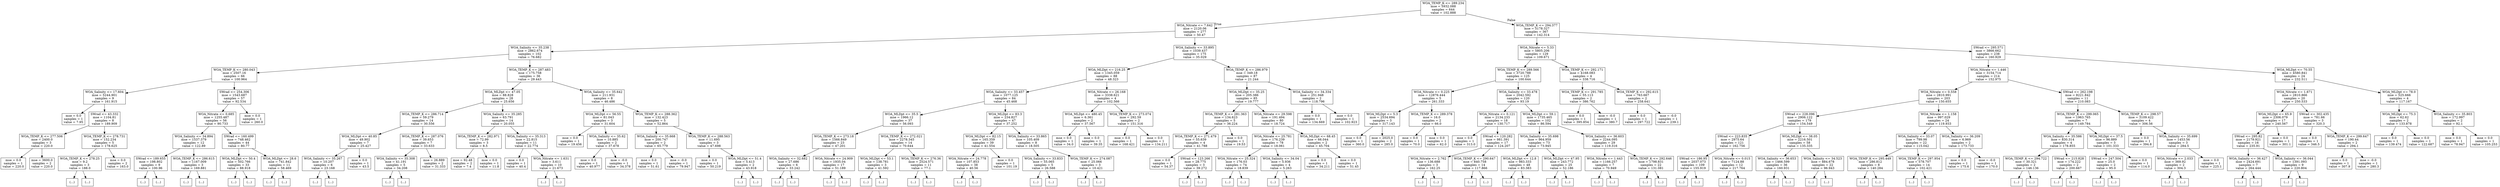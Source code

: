 digraph Tree {
node [shape=box] ;
0 [label="WOA_TEMP_K <= 289.234\nmse = 5932.088\nsamples = 644\nvalue = 102.888"] ;
1 [label="WOA_Nitrate <= 7.642\nmse = 2120.06\nsamples = 277\nvalue = 50.47"] ;
0 -> 1 [labeldistance=2.5, labelangle=45, headlabel="True"] ;
2 [label="WOA_Salinity <= 35.238\nmse = 2862.674\nsamples = 102\nvalue = 76.682"] ;
1 -> 2 ;
3 [label="WOA_TEMP_K <= 280.043\nmse = 2507.16\nsamples = 66\nvalue = 100.964"] ;
2 -> 3 ;
4 [label="WOA_Salinity <= 17.604\nmse = 5244.901\nsamples = 9\nvalue = 161.915"] ;
3 -> 4 ;
5 [label="mse = 0.0\nsamples = 1\nvalue = 7.95"] ;
4 -> 5 ;
6 [label="SWrad <= 43.332\nmse = 1104.81\nsamples = 8\nvalue = 189.909"] ;
4 -> 6 ;
7 [label="WOA_TEMP_K <= 277.506\nmse = 2400.0\nsamples = 3\nvalue = 220.0"] ;
6 -> 7 ;
8 [label="mse = 0.0\nsamples = 1\nvalue = 220.0"] ;
7 -> 8 ;
9 [label="mse = 3600.0\nsamples = 2\nvalue = 220.0"] ;
7 -> 9 ;
10 [label="WOA_TEMP_K <= 278.731\nmse = 152.234\nsamples = 5\nvalue = 178.625"] ;
6 -> 10 ;
11 [label="WOA_TEMP_K <= 278.25\nmse = 9.2\nsamples = 3\nvalue = 188.0"] ;
10 -> 11 ;
12 [label="(...)"] ;
11 -> 12 ;
15 [label="(...)"] ;
11 -> 15 ;
16 [label="mse = 0.0\nsamples = 2\nvalue = 163.0"] ;
10 -> 16 ;
17 [label="SWrad <= 254.306\nmse = 1543.687\nsamples = 57\nvalue = 92.534"] ;
3 -> 17 ;
18 [label="WOA_Nitrate <= 0.685\nmse = 1255.487\nsamples = 56\nvalue = 90.733"] ;
17 -> 18 ;
19 [label="WOA_Salinity <= 34.894\nmse = 1537.379\nsamples = 12\nvalue = 122.89"] ;
18 -> 19 ;
20 [label="SWrad <= 189.655\nmse = 198.802\nsamples = 9\nvalue = 100.96"] ;
19 -> 20 ;
21 [label="(...)"] ;
20 -> 21 ;
30 [label="(...)"] ;
20 -> 30 ;
37 [label="WOA_TEMP_K <= 286.615\nmse = 1167.009\nsamples = 3\nvalue = 169.881"] ;
19 -> 37 ;
38 [label="(...)"] ;
37 -> 38 ;
39 [label="(...)"] ;
37 -> 39 ;
40 [label="SWrad <= 160.499\nmse = 748.462\nsamples = 44\nvalue = 80.77"] ;
18 -> 40 ;
41 [label="WOA_MLDpt <= 50.4\nmse = 502.766\nsamples = 33\nvalue = 88.918"] ;
40 -> 41 ;
42 [label="(...)"] ;
41 -> 42 ;
69 [label="(...)"] ;
41 -> 69 ;
92 [label="WOA_MLDpt <= 28.6\nmse = 741.842\nsamples = 11\nvalue = 58.469"] ;
40 -> 92 ;
93 [label="(...)"] ;
92 -> 93 ;
102 [label="(...)"] ;
92 -> 102 ;
113 [label="mse = 0.0\nsamples = 1\nvalue = 260.0"] ;
17 -> 113 ;
114 [label="WOA_TEMP_K <= 287.483\nmse = 175.758\nsamples = 36\nvalue = 29.443"] ;
2 -> 114 ;
115 [label="WOA_MLDpt <= 47.05\nmse = 88.828\nsamples = 28\nvalue = 25.656"] ;
114 -> 115 ;
116 [label="WOA_TEMP_K <= 286.714\nmse = 59.279\nsamples = 14\nvalue = 30.556"] ;
115 -> 116 ;
117 [label="WOA_MLDpt <= 40.85\nmse = 49.902\nsamples = 7\nvalue = 25.427"] ;
116 -> 117 ;
118 [label="WOA_Salinity <= 35.267\nmse = 10.207\nsamples = 6\nvalue = 23.168"] ;
117 -> 118 ;
119 [label="(...)"] ;
118 -> 119 ;
120 [label="(...)"] ;
118 -> 120 ;
127 [label="mse = 0.0\nsamples = 1\nvalue = 43.5"] ;
117 -> 127 ;
128 [label="WOA_TEMP_K <= 287.076\nmse = 39.653\nsamples = 7\nvalue = 33.633"] ;
116 -> 128 ;
129 [label="WOA_Salinity <= 35.308\nmse = 41.191\nsamples = 5\nvalue = 34.208"] ;
128 -> 129 ;
130 [label="(...)"] ;
129 -> 130 ;
131 [label="(...)"] ;
129 -> 131 ;
132 [label="mse = 26.889\nsamples = 2\nvalue = 31.333"] ;
128 -> 132 ;
133 [label="WOA_Salinity <= 35.285\nmse = 63.791\nsamples = 14\nvalue = 20.055"] ;
115 -> 133 ;
134 [label="WOA_TEMP_K <= 282.971\nmse = 72.99\nsamples = 3\nvalue = 8.5"] ;
133 -> 134 ;
135 [label="mse = 92.48\nsamples = 2\nvalue = 7.4"] ;
134 -> 135 ;
136 [label="mse = 0.0\nsamples = 1\nvalue = 11.8"] ;
134 -> 136 ;
137 [label="WOA_Salinity <= 35.313\nmse = 22.815\nsamples = 11\nvalue = 22.774"] ;
133 -> 137 ;
138 [label="mse = 0.0\nsamples = 1\nvalue = 40.4"] ;
137 -> 138 ;
139 [label="WOA_Nitrate <= 1.631\nmse = 3.611\nsamples = 10\nvalue = 21.673"] ;
137 -> 139 ;
140 [label="(...)"] ;
139 -> 140 ;
141 [label="(...)"] ;
139 -> 141 ;
144 [label="WOA_Salinity <= 35.642\nmse = 211.931\nsamples = 8\nvalue = 46.486"] ;
114 -> 144 ;
145 [label="WOA_MLDpt <= 56.55\nmse = 81.043\nsamples = 3\nvalue = 31.604"] ;
144 -> 145 ;
146 [label="mse = 0.0\nsamples = 1\nvalue = 19.456"] ;
145 -> 146 ;
147 [label="WOA_Salinity <= 35.62\nmse = 10.885\nsamples = 2\nvalue = 37.678"] ;
145 -> 147 ;
148 [label="mse = 0.0\nsamples = 1\nvalue = 40.977"] ;
147 -> 148 ;
149 [label="mse = -0.0\nsamples = 1\nvalue = 34.378"] ;
147 -> 149 ;
150 [label="WOA_TEMP_K <= 288.362\nmse = 132.423\nsamples = 5\nvalue = 52.864"] ;
144 -> 150 ;
151 [label="WOA_Salinity <= 35.668\nmse = 200.747\nsamples = 2\nvalue = 65.779"] ;
150 -> 151 ;
152 [label="mse = 0.0\nsamples = 1\nvalue = 51.61"] ;
151 -> 152 ;
153 [label="mse = -0.0\nsamples = 1\nvalue = 79.947"] ;
151 -> 153 ;
154 [label="WOA_TEMP_K <= 288.563\nmse = 11.695\nsamples = 3\nvalue = 47.698"] ;
150 -> 154 ;
155 [label="mse = 0.0\nsamples = 1\nvalue = 50.219"] ;
154 -> 155 ;
156 [label="WOA_MLDpt <= 51.4\nmse = 5.413\nsamples = 2\nvalue = 43.918"] ;
154 -> 156 ;
157 [label="(...)"] ;
156 -> 157 ;
158 [label="(...)"] ;
156 -> 158 ;
159 [label="WOA_Salinity <= 33.895\nmse = 1039.437\nsamples = 175\nvalue = 35.029"] ;
1 -> 159 ;
160 [label="WOA_MLDpt <= 216.25\nmse = 1345.059\nsamples = 88\nvalue = 48.323"] ;
159 -> 160 ;
161 [label="WOA_Salinity <= 33.457\nmse = 1077.125\nsamples = 84\nvalue = 45.468"] ;
160 -> 161 ;
162 [label="WOA_MLDpt <= 35.5\nmse = 1966.12\nsamples = 37\nvalue = 56.093"] ;
161 -> 162 ;
163 [label="WOA_TEMP_K <= 273.18\nmse = 1566.849\nsamples = 23\nvalue = 47.201"] ;
162 -> 163 ;
164 [label="WOA_Salinity <= 32.682\nmse = 27.686\nsamples = 6\nvalue = 33.242"] ;
163 -> 164 ;
165 [label="(...)"] ;
164 -> 165 ;
166 [label="(...)"] ;
164 -> 166 ;
167 [label="WOA_Nitrate <= 24.909\nmse = 1935.04\nsamples = 17\nvalue = 51.189"] ;
163 -> 167 ;
168 [label="(...)"] ;
167 -> 168 ;
173 [label="(...)"] ;
167 -> 173 ;
174 [label="WOA_TEMP_K <= 272.021\nmse = 2278.345\nsamples = 14\nvalue = 70.644"] ;
162 -> 174 ;
175 [label="WOA_MLDpt <= 53.1\nmse = 138.781\nsamples = 3\nvalue = 41.592"] ;
174 -> 175 ;
176 [label="(...)"] ;
175 -> 176 ;
177 [label="(...)"] ;
175 -> 177 ;
178 [label="WOA_TEMP_K <= 276.36\nmse = 2524.571\nsamples = 11\nvalue = 77.1"] ;
174 -> 178 ;
179 [label="(...)"] ;
178 -> 179 ;
184 [label="(...)"] ;
178 -> 184 ;
185 [label="WOA_MLDpt <= 83.3\nmse = 234.827\nsamples = 47\nvalue = 37.252"] ;
161 -> 185 ;
186 [label="WOA_MLDpt <= 82.15\nmse = 165.359\nsamples = 39\nvalue = 41.554"] ;
185 -> 186 ;
187 [label="WOA_Nitrate <= 24.778\nmse = 107.853\nsamples = 38\nvalue = 40.56"] ;
186 -> 187 ;
188 [label="(...)"] ;
187 -> 188 ;
215 [label="(...)"] ;
187 -> 215 ;
258 [label="mse = 0.0\nsamples = 1\nvalue = 101.19"] ;
186 -> 258 ;
259 [label="WOA_Salinity <= 33.865\nmse = 105.409\nsamples = 8\nvalue = 18.505"] ;
185 -> 259 ;
260 [label="WOA_Salinity <= 33.833\nmse = 55.065\nsamples = 5\nvalue = 26.588"] ;
259 -> 260 ;
261 [label="(...)"] ;
260 -> 261 ;
266 [label="(...)"] ;
260 -> 266 ;
269 [label="WOA_TEMP_K <= 274.087\nmse = 25.066\nsamples = 3\nvalue = 10.421"] ;
259 -> 269 ;
270 [label="(...)"] ;
269 -> 270 ;
271 [label="(...)"] ;
269 -> 271 ;
272 [label="WOA_Nitrate <= 26.168\nmse = 3338.621\nsamples = 4\nvalue = 102.566"] ;
160 -> 272 ;
273 [label="WOA_MLDpt <= 480.45\nmse = 6.361\nsamples = 2\nvalue = 37.567"] ;
272 -> 273 ;
274 [label="mse = 0.0\nsamples = 1\nvalue = 34.0"] ;
273 -> 274 ;
275 [label="mse = 0.0\nsamples = 1\nvalue = 39.35"] ;
273 -> 275 ;
276 [label="WOA_TEMP_K <= 273.074\nmse = 292.59\nsamples = 2\nvalue = 151.316"] ;
272 -> 276 ;
277 [label="mse = 0.0\nsamples = 1\nvalue = 168.421"] ;
276 -> 277 ;
278 [label="mse = 0.0\nsamples = 1\nvalue = 134.211"] ;
276 -> 278 ;
279 [label="WOA_TEMP_K <= 286.979\nmse = 349.18\nsamples = 87\nvalue = 21.244"] ;
159 -> 279 ;
280 [label="WOA_MLDpt <= 35.25\nmse = 205.386\nsamples = 85\nvalue = 19.777"] ;
279 -> 280 ;
281 [label="WOA_TEMP_K <= 281.363\nmse = 134.623\nsamples = 5\nvalue = 36.224"] ;
280 -> 281 ;
282 [label="WOA_TEMP_K <= 271.479\nmse = 55.639\nsamples = 4\nvalue = 41.788"] ;
281 -> 282 ;
283 [label="mse = 0.0\nsamples = 1\nvalue = 54.37"] ;
282 -> 283 ;
284 [label="SWrad <= 123.266\nmse = 28.775\nsamples = 3\nvalue = 39.272"] ;
282 -> 284 ;
285 [label="(...)"] ;
284 -> 285 ;
286 [label="(...)"] ;
284 -> 286 ;
289 [label="mse = 0.0\nsamples = 1\nvalue = 19.53"] ;
281 -> 289 ;
290 [label="WOA_Nitrate <= 29.598\nmse = 191.494\nsamples = 80\nvalue = 18.724"] ;
280 -> 290 ;
291 [label="WOA_Nitrate <= 25.781\nmse = 176.239\nsamples = 78\nvalue = 18.061"] ;
290 -> 291 ;
292 [label="WOA_Nitrate <= 25.324\nmse = 176.03\nsamples = 74\nvalue = 18.839"] ;
291 -> 292 ;
293 [label="(...)"] ;
292 -> 293 ;
378 [label="(...)"] ;
292 -> 378 ;
379 [label="WOA_Salinity <= 34.04\nmse = 5.936\nsamples = 4\nvalue = 5.263"] ;
291 -> 379 ;
380 [label="(...)"] ;
379 -> 380 ;
381 [label="(...)"] ;
379 -> 381 ;
384 [label="WOA_MLDpt <= 68.45\nmse = 66.044\nsamples = 2\nvalue = 45.704"] ;
290 -> 384 ;
385 [label="mse = 0.0\nsamples = 1\nvalue = 34.211"] ;
384 -> 385 ;
386 [label="mse = 0.0\nsamples = 1\nvalue = 51.45"] ;
384 -> 386 ;
387 [label="WOA_Salinity <= 34.334\nmse = 251.948\nsamples = 2\nvalue = 118.796"] ;
279 -> 387 ;
388 [label="mse = 0.0\nsamples = 1\nvalue = 134.669"] ;
387 -> 388 ;
389 [label="mse = 0.0\nsamples = 1\nvalue = 102.923"] ;
387 -> 389 ;
390 [label="WOA_TEMP_K <= 294.377\nmse = 5178.327\nsamples = 367\nvalue = 142.314"] ;
0 -> 390 [labeldistance=2.5, labelangle=-45, headlabel="False"] ;
391 [label="WOA_Nitrate <= 5.33\nmse = 5805.206\nsamples = 129\nvalue = 109.671"] ;
390 -> 391 ;
392 [label="WOA_TEMP_K <= 289.566\nmse = 3720.788\nsamples = 125\nvalue = 100.644"] ;
391 -> 392 ;
393 [label="WOA_Nitrate <= 0.225\nmse = 12876.444\nsamples = 5\nvalue = 261.333"] ;
392 -> 393 ;
394 [label="WOA_MLDpt <= 5.3\nmse = 2534.694\nsamples = 3\nvalue = 317.143"] ;
393 -> 394 ;
395 [label="mse = 0.0\nsamples = 1\nvalue = 360.0"] ;
394 -> 395 ;
396 [label="mse = 2025.0\nsamples = 2\nvalue = 285.0"] ;
394 -> 396 ;
397 [label="WOA_TEMP_K <= 289.378\nmse = 16.0\nsamples = 2\nvalue = 66.0"] ;
393 -> 397 ;
398 [label="mse = 0.0\nsamples = 1\nvalue = 70.0"] ;
397 -> 398 ;
399 [label="mse = 0.0\nsamples = 1\nvalue = 62.0"] ;
397 -> 399 ;
400 [label="WOA_Salinity <= 33.478\nmse = 2042.592\nsamples = 120\nvalue = 93.19"] ;
392 -> 400 ;
401 [label="WOA_Nitrate <= 0.121\nmse = 2134.233\nsamples = 18\nvalue = 130.717"] ;
400 -> 401 ;
402 [label="mse = 0.0\nsamples = 1\nvalue = 313.0"] ;
401 -> 402 ;
403 [label="SWrad <= 120.282\nmse = 981.391\nsamples = 17\nvalue = 124.207"] ;
401 -> 403 ;
404 [label="WOA_Nitrate <= 2.762\nmse = 136.688\nsamples = 3\nvalue = 162.25"] ;
403 -> 404 ;
405 [label="(...)"] ;
404 -> 405 ;
406 [label="(...)"] ;
404 -> 406 ;
407 [label="WOA_TEMP_K <= 290.647\nmse = 840.758\nsamples = 14\nvalue = 117.866"] ;
403 -> 407 ;
408 [label="(...)"] ;
407 -> 408 ;
415 [label="(...)"] ;
407 -> 415 ;
434 [label="WOA_MLDpt <= 59.1\nmse = 1735.465\nsamples = 102\nvalue = 86.594"] ;
400 -> 434 ;
435 [label="WOA_Salinity <= 35.698\nmse = 964.959\nsamples = 73\nvalue = 73.945"] ;
434 -> 435 ;
436 [label="WOA_MLDpt <= 12.8\nmse = 983.333\nsamples = 48\nvalue = 83.383"] ;
435 -> 436 ;
437 [label="(...)"] ;
436 -> 437 ;
452 [label="(...)"] ;
436 -> 452 ;
515 [label="WOA_MLDpt <= 47.95\nmse = 243.772\nsamples = 25\nvalue = 52.186"] ;
435 -> 515 ;
516 [label="(...)"] ;
515 -> 516 ;
529 [label="(...)"] ;
515 -> 529 ;
556 [label="WOA_Salinity <= 36.603\nmse = 2244.095\nsamples = 29\nvalue = 119.316"] ;
434 -> 556 ;
557 [label="WOA_Nitrate <= 1.443\nmse = 1166.257\nsamples = 7\nvalue = 70.949"] ;
556 -> 557 ;
558 [label="(...)"] ;
557 -> 558 ;
563 [label="(...)"] ;
557 -> 563 ;
564 [label="WOA_TEMP_K <= 292.646\nmse = 1798.831\nsamples = 22\nvalue = 131.081"] ;
556 -> 564 ;
565 [label="(...)"] ;
564 -> 565 ;
570 [label="(...)"] ;
564 -> 570 ;
581 [label="WOA_TEMP_K <= 292.171\nmse = 4168.083\nsamples = 4\nvalue = 338.716"] ;
391 -> 581 ;
582 [label="WOA_TEMP_K <= 291.785\nmse = 55.113\nsamples = 2\nvalue = 386.762"] ;
581 -> 582 ;
583 [label="mse = 0.0\nsamples = 1\nvalue = 395.854"] ;
582 -> 583 ;
584 [label="mse = -0.0\nsamples = 1\nvalue = 380.7"] ;
582 -> 584 ;
585 [label="WOA_TEMP_K <= 292.615\nmse = 763.667\nsamples = 2\nvalue = 258.641"] ;
581 -> 585 ;
586 [label="mse = 0.0\nsamples = 1\nvalue = 297.722"] ;
585 -> 586 ;
587 [label="mse = -0.0\nsamples = 1\nvalue = 239.1"] ;
585 -> 587 ;
588 [label="SWrad <= 295.571\nmse = 3866.662\nsamples = 238\nvalue = 160.929"] ;
390 -> 588 ;
589 [label="WOA_Nitrate <= 1.446\nmse = 3154.714\nsamples = 214\nvalue = 152.975"] ;
588 -> 589 ;
590 [label="WOA_Nitrate <= 0.558\nmse = 2810.991\nsamples = 203\nvalue = 150.655"] ;
589 -> 590 ;
591 [label="SWrad <= 228.096\nmse = 2906.122\nsamples = 179\nvalue = 154.549"] ;
590 -> 591 ;
592 [label="SWrad <= 223.835\nmse = 2975.64\nsamples = 121\nvalue = 162.756"] ;
591 -> 592 ;
593 [label="SWrad <= 186.95\nmse = 2037.073\nsamples = 109\nvalue = 155.919"] ;
592 -> 593 ;
594 [label="(...)"] ;
593 -> 594 ;
671 [label="(...)"] ;
593 -> 671 ;
740 [label="WOA_Nitrate <= 0.015\nmse = 7124.88\nsamples = 12\nvalue = 217.764"] ;
592 -> 740 ;
741 [label="(...)"] ;
740 -> 741 ;
742 [label="(...)"] ;
740 -> 742 ;
757 [label="WOA_MLDpt <= 38.05\nmse = 2216.501\nsamples = 58\nvalue = 135.335"] ;
591 -> 757 ;
758 [label="WOA_Salinity <= 36.653\nmse = 1466.599\nsamples = 36\nvalue = 160.931"] ;
757 -> 758 ;
759 [label="(...)"] ;
758 -> 759 ;
810 [label="(...)"] ;
758 -> 810 ;
811 [label="WOA_Salinity <= 34.523\nmse = 884.678\nsamples = 22\nvalue = 96.943"] ;
757 -> 811 ;
812 [label="(...)"] ;
811 -> 812 ;
823 [label="(...)"] ;
811 -> 823 ;
854 [label="WOA_Nitrate <= 1.158\nmse = 997.029\nsamples = 24\nvalue = 119.933"] ;
590 -> 854 ;
855 [label="WOA_Salinity <= 33.07\nmse = 799.98\nsamples = 22\nvalue = 115.042"] ;
854 -> 855 ;
856 [label="WOA_TEMP_K <= 295.449\nmse = 286.812\nsamples = 8\nvalue = 140.284"] ;
855 -> 856 ;
857 [label="(...)"] ;
856 -> 857 ;
860 [label="(...)"] ;
856 -> 860 ;
867 [label="WOA_TEMP_K <= 297.954\nmse = 578.707\nsamples = 14\nvalue = 102.421"] ;
855 -> 867 ;
868 [label="(...)"] ;
867 -> 868 ;
883 [label="(...)"] ;
867 -> 883 ;
892 [label="WOA_Salinity <= 36.209\nmse = 6.969\nsamples = 2\nvalue = 173.733"] ;
854 -> 892 ;
893 [label="mse = 0.0\nsamples = 1\nvalue = 175.6"] ;
892 -> 893 ;
894 [label="mse = -0.0\nsamples = 1\nvalue = 170.0"] ;
892 -> 894 ;
895 [label="SWrad <= 262.198\nmse = 8221.842\nsamples = 11\nvalue = 210.083"] ;
589 -> 895 ;
896 [label="WOA_TEMP_K <= 299.065\nmse = 1963.765\nsamples = 7\nvalue = 149.784"] ;
895 -> 896 ;
897 [label="WOA_Salinity <= 35.586\nmse = 830.314\nsamples = 4\nvalue = 178.855"] ;
896 -> 897 ;
898 [label="WOA_TEMP_K <= 294.722\nmse = 30.321\nsamples = 2\nvalue = 146.136"] ;
897 -> 898 ;
899 [label="(...)"] ;
898 -> 899 ;
900 [label="(...)"] ;
898 -> 900 ;
901 [label="SWrad <= 215.828\nmse = 174.222\nsamples = 2\nvalue = 200.667"] ;
897 -> 901 ;
902 [label="(...)"] ;
901 -> 902 ;
903 [label="(...)"] ;
901 -> 903 ;
904 [label="WOA_MLDpt <= 37.5\nmse = 96.889\nsamples = 3\nvalue = 101.333"] ;
896 -> 904 ;
905 [label="SWrad <= 247.504\nmse = 25.0\nsamples = 2\nvalue = 95.0"] ;
904 -> 905 ;
906 [label="(...)"] ;
905 -> 906 ;
907 [label="(...)"] ;
905 -> 907 ;
908 [label="mse = 0.0\nsamples = 1\nvalue = 114.0"] ;
904 -> 908 ;
909 [label="WOA_TEMP_K <= 298.57\nmse = 3109.422\nsamples = 4\nvalue = 306.56"] ;
895 -> 909 ;
910 [label="mse = 0.0\nsamples = 1\nvalue = 394.8"] ;
909 -> 910 ;
911 [label="WOA_Salinity <= 35.699\nmse = 1453.56\nsamples = 3\nvalue = 284.5"] ;
909 -> 911 ;
912 [label="WOA_Nitrate <= 2.033\nmse = 369.92\nsamples = 2\nvalue = 304.3"] ;
911 -> 912 ;
913 [label="(...)"] ;
912 -> 913 ;
914 [label="(...)"] ;
912 -> 914 ;
915 [label="mse = 0.0\nsamples = 1\nvalue = 225.1"] ;
911 -> 915 ;
916 [label="WOA_MLDpt <= 70.55\nmse = 4580.841\nsamples = 24\nvalue = 232.511"] ;
588 -> 916 ;
917 [label="WOA_Nitrate <= 1.671\nmse = 2810.866\nsamples = 20\nvalue = 250.533"] ;
916 -> 917 ;
918 [label="WOA_MLDpt <= 65.9\nmse = 2306.079\nsamples = 17\nvalue = 240.567"] ;
917 -> 918 ;
919 [label="SWrad <= 295.82\nmse = 2179.921\nsamples = 16\nvalue = 235.91"] ;
918 -> 919 ;
920 [label="WOA_Salinity <= 36.427\nmse = 2424.691\nsamples = 7\nvalue = 264.444"] ;
919 -> 920 ;
921 [label="(...)"] ;
920 -> 921 ;
922 [label="(...)"] ;
920 -> 922 ;
923 [label="WOA_Salinity <= 36.044\nmse = 1391.093\nsamples = 9\nvalue = 220.804"] ;
919 -> 923 ;
924 [label="(...)"] ;
923 -> 924 ;
933 [label="(...)"] ;
923 -> 933 ;
938 [label="mse = 0.0\nsamples = 1\nvalue = 301.1"] ;
918 -> 938 ;
939 [label="SWrad <= 302.435\nmse = 781.66\nsamples = 3\nvalue = 320.3"] ;
917 -> 939 ;
940 [label="mse = 0.0\nsamples = 1\nvalue = 346.5"] ;
939 -> 940 ;
941 [label="WOA_TEMP_K <= 299.647\nmse = 190.44\nsamples = 2\nvalue = 294.1"] ;
939 -> 941 ;
942 [label="mse = 0.0\nsamples = 1\nvalue = 307.9"] ;
941 -> 942 ;
943 [label="mse = -0.0\nsamples = 1\nvalue = 280.3"] ;
941 -> 943 ;
944 [label="WOA_MLDpt <= 78.0\nmse = 525.666\nsamples = 4\nvalue = 117.167"] ;
916 -> 944 ;
945 [label="WOA_MLDpt <= 75.3\nmse = 62.62\nsamples = 2\nvalue = 133.878"] ;
944 -> 945 ;
946 [label="mse = 0.0\nsamples = 1\nvalue = 139.474"] ;
945 -> 946 ;
947 [label="mse = 0.0\nsamples = 1\nvalue = 122.687"] ;
945 -> 947 ;
948 [label="WOA_Salinity <= 35.803\nmse = 172.997\nsamples = 2\nvalue = 92.1"] ;
944 -> 948 ;
949 [label="mse = 0.0\nsamples = 1\nvalue = 78.947"] ;
948 -> 949 ;
950 [label="mse = 0.0\nsamples = 1\nvalue = 105.253"] ;
948 -> 950 ;
}